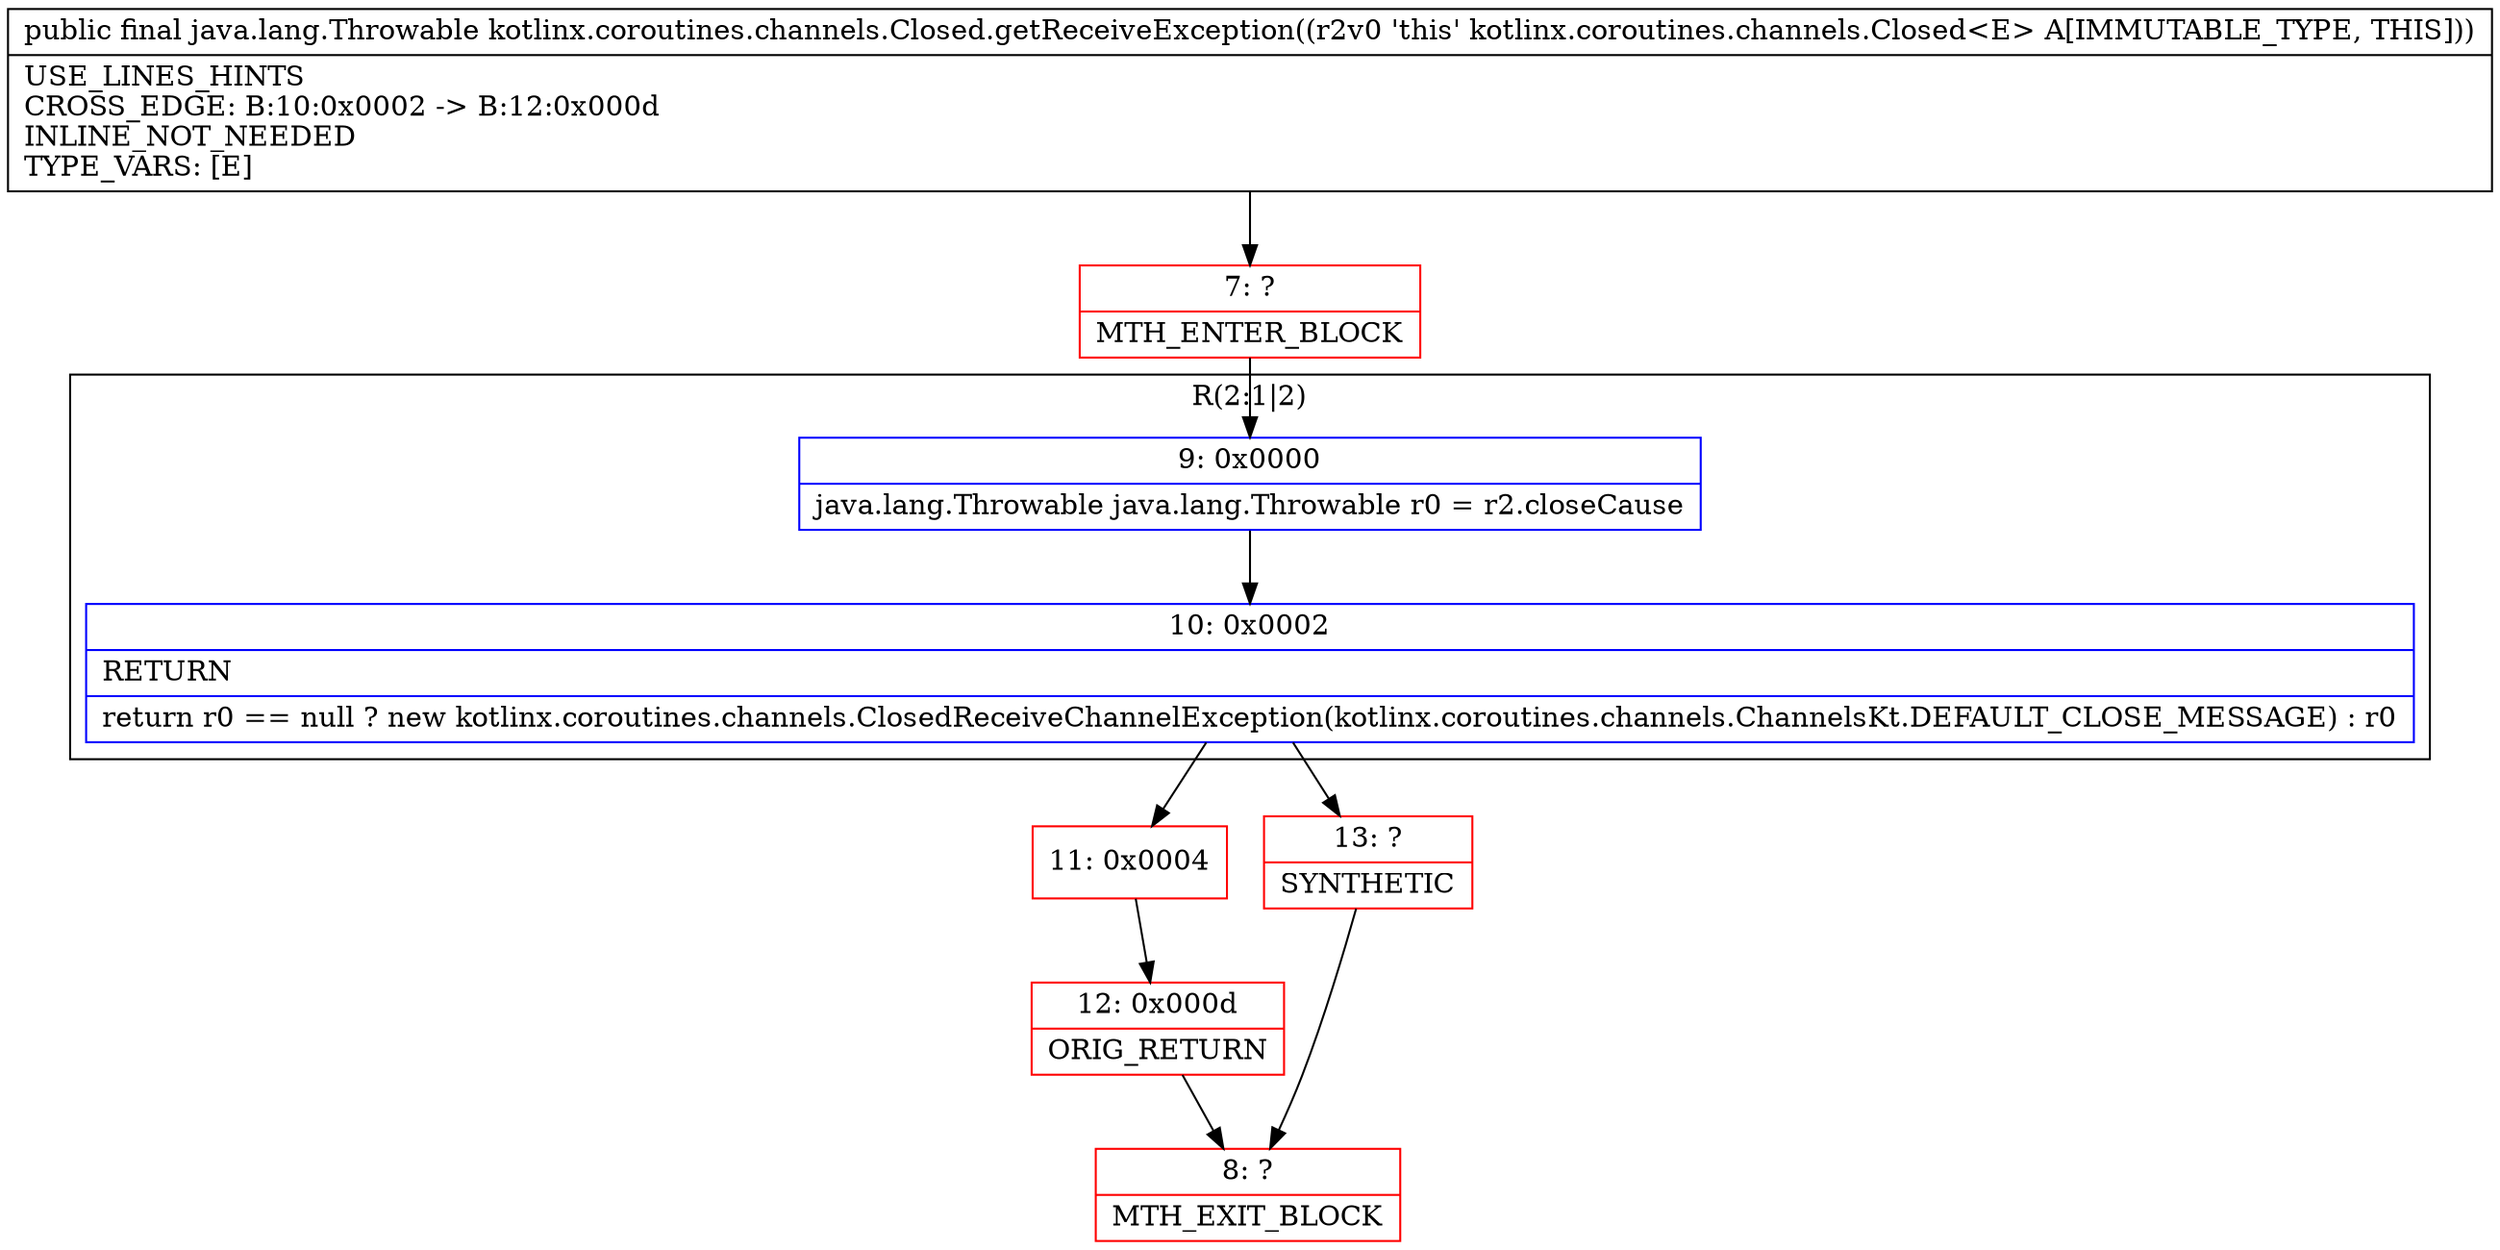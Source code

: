 digraph "CFG forkotlinx.coroutines.channels.Closed.getReceiveException()Ljava\/lang\/Throwable;" {
subgraph cluster_Region_79150206 {
label = "R(2:1|2)";
node [shape=record,color=blue];
Node_9 [shape=record,label="{9\:\ 0x0000|java.lang.Throwable java.lang.Throwable r0 = r2.closeCause\l}"];
Node_10 [shape=record,label="{10\:\ 0x0002|RETURN\l|return r0 == null ? new kotlinx.coroutines.channels.ClosedReceiveChannelException(kotlinx.coroutines.channels.ChannelsKt.DEFAULT_CLOSE_MESSAGE) : r0\l}"];
}
Node_7 [shape=record,color=red,label="{7\:\ ?|MTH_ENTER_BLOCK\l}"];
Node_11 [shape=record,color=red,label="{11\:\ 0x0004}"];
Node_12 [shape=record,color=red,label="{12\:\ 0x000d|ORIG_RETURN\l}"];
Node_8 [shape=record,color=red,label="{8\:\ ?|MTH_EXIT_BLOCK\l}"];
Node_13 [shape=record,color=red,label="{13\:\ ?|SYNTHETIC\l}"];
MethodNode[shape=record,label="{public final java.lang.Throwable kotlinx.coroutines.channels.Closed.getReceiveException((r2v0 'this' kotlinx.coroutines.channels.Closed\<E\> A[IMMUTABLE_TYPE, THIS]))  | USE_LINES_HINTS\lCROSS_EDGE: B:10:0x0002 \-\> B:12:0x000d\lINLINE_NOT_NEEDED\lTYPE_VARS: [E]\l}"];
MethodNode -> Node_7;Node_9 -> Node_10;
Node_10 -> Node_11;
Node_10 -> Node_13;
Node_7 -> Node_9;
Node_11 -> Node_12;
Node_12 -> Node_8;
Node_13 -> Node_8;
}

